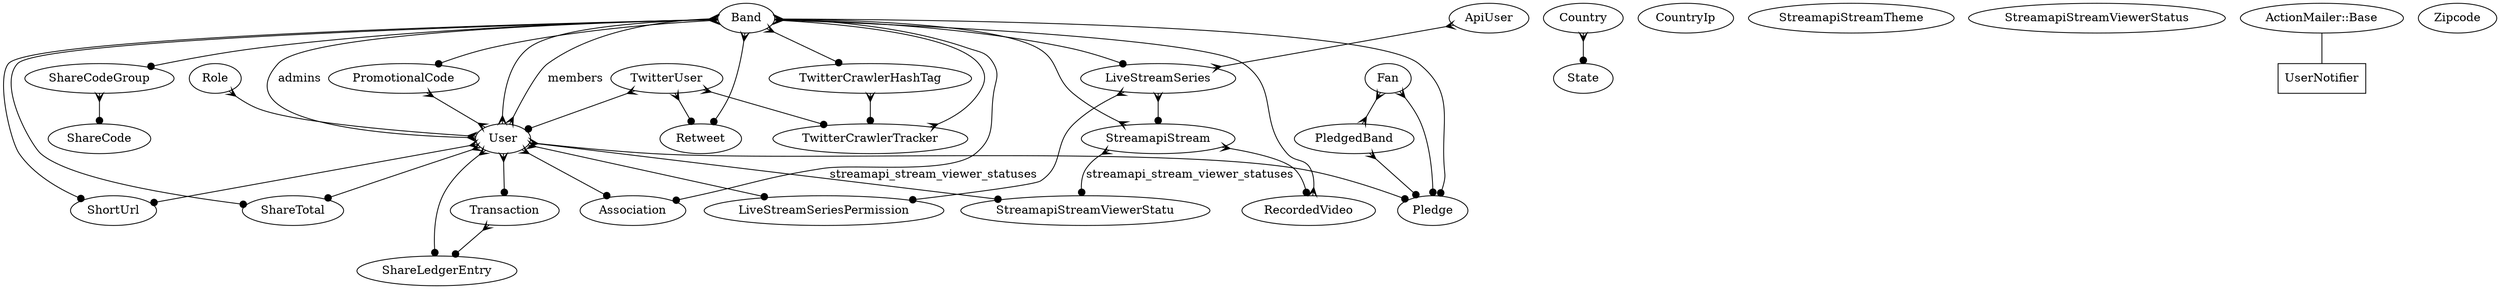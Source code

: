 digraph models_diagram {
	graph[overlap=false, splines=true]
	"ApiUser" []
	"Association" []
	"Band" []
	"Country" []
	"CountryIp" []
	"Fan" []
	"LiveStreamSeries" []
	"LiveStreamSeriesPermission" []
	"Pledge" []
	"PledgedBand" []
	"PromotionalCode" []
	"RecordedVideo" []
	"Retweet" []
	"Role" []
	"ShareCode" []
	"ShareCodeGroup" []
	"ShareLedgerEntry" []
	"ShareTotal" []
	"ShortUrl" []
	"State" []
	"StreamapiStream" []
	"StreamapiStreamTheme" []
	"StreamapiStreamViewerStatus" []
	"Transaction" []
	"TwitterCrawlerHashTag" []
	"TwitterCrawlerTracker" []
	"TwitterUser" []
	"User" []
	"UserNotifier" [shape=box]
	"Zipcode" []
	"ApiUser" -> "LiveStreamSeries" [arrowtail=crow, arrowhead=crow, dir=both]
	"Band" -> "ShareCodeGroup" [arrowtail=crow, arrowhead=dot, dir=both]
	"Band" -> "User" [arrowtail=crow, arrowhead=crow, dir=both]
	"Band" -> "StreamapiStream" [arrowtail=crow, arrowhead=crow, dir=both]
	"Band" -> "Pledge" [arrowtail=crow, arrowhead=dot, dir=both]
	"Band" -> "RecordedVideo" [arrowtail=crow, arrowhead=crow, dir=both]
	"Band" -> "ShareTotal" [arrowtail=crow, arrowhead=dot, dir=both]
	"Band" -> "TwitterCrawlerHashTag" [arrowtail=crow, arrowhead=dot, dir=both]
	"Band" -> "TwitterCrawlerTracker" [arrowtail=crow, arrowhead=crow, dir=both]
	"Band" -> "LiveStreamSeries" [arrowtail=crow, arrowhead=dot, dir=both]
	"Band" -> "Retweet" [arrowtail=crow, arrowhead=dot, dir=both]
	"Band" -> "User" [label="members", arrowtail=crow, arrowhead=crow, dir=both]
	"Band" -> "Association" [arrowtail=crow, arrowhead=dot, dir=both]
	"Band" -> "PromotionalCode" [arrowtail=crow, arrowhead=dot, dir=both]
	"Band" -> "ShortUrl" [arrowtail=crow, arrowhead=dot, dir=both]
	"Band" -> "User" [label="admins", arrowtail=crow, arrowhead=crow, dir=both]
	"Country" -> "State" [arrowtail=crow, arrowhead=dot, dir=both]
	"Fan" -> "Pledge" [arrowtail=crow, arrowhead=dot, dir=both]
	"Fan" -> "PledgedBand" [arrowtail=crow, arrowhead=crow, dir=both]
	"LiveStreamSeries" -> "StreamapiStream" [arrowtail=crow, arrowhead=dot, dir=both]
	"LiveStreamSeries" -> "LiveStreamSeriesPermission" [arrowtail=crow, arrowhead=dot, dir=both]
	"PledgedBand" -> "Pledge" [arrowtail=crow, arrowhead=dot, dir=both]
	"PromotionalCode" -> "User" [arrowtail=crow, arrowhead=crow, dir=both]
	"Role" -> "User" [arrowtail=crow, arrowhead=crow, dir=both]
	"ShareCodeGroup" -> "ShareCode" [arrowtail=crow, arrowhead=dot, dir=both]
	"StreamapiStream" -> "RecordedVideo" [arrowtail=crow, arrowhead=dot, dir=both]
	"StreamapiStream" -> "StreamapiStreamViewerStatu" [label="streamapi_stream_viewer_statuses", arrowtail=crow, arrowhead=dot, dir=both]
	"Transaction" -> "ShareLedgerEntry" [arrowtail=crow, arrowhead=dot, dir=both]
	"TwitterCrawlerHashTag" -> "TwitterCrawlerTracker" [arrowtail=crow, arrowhead=dot, dir=both]
	"TwitterUser" -> "User" [arrowtail=crow, arrowhead=dot, dir=both]
	"TwitterUser" -> "TwitterCrawlerTracker" [arrowtail=crow, arrowhead=dot, dir=both]
	"TwitterUser" -> "Retweet" [arrowtail=crow, arrowhead=dot, dir=both]
	"User" -> "ShareLedgerEntry" [arrowtail=crow, arrowhead=dot, dir=both]
	"User" -> "Pledge" [arrowtail=crow, arrowhead=dot, dir=both]
	"User" -> "Transaction" [arrowtail=crow, arrowhead=dot, dir=both]
	"User" -> "ShareTotal" [arrowtail=crow, arrowhead=dot, dir=both]
	"User" -> "StreamapiStreamViewerStatu" [label="streamapi_stream_viewer_statuses", arrowtail=crow, arrowhead=dot, dir=both]
	"User" -> "LiveStreamSeriesPermission" [arrowtail=crow, arrowhead=dot, dir=both]
	"User" -> "Association" [arrowtail=crow, arrowhead=dot, dir=both]
	"User" -> "ShortUrl" [arrowtail=crow, arrowhead=dot, dir=both]
	"ActionMailer::Base" -> "UserNotifier" [label="", arrowhead="none", arrowtail="onormal"]
}
